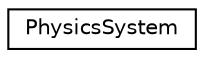 digraph "Graphical Class Hierarchy"
{
  edge [fontname="Helvetica",fontsize="10",labelfontname="Helvetica",labelfontsize="10"];
  node [fontname="Helvetica",fontsize="10",shape=record];
  rankdir="LR";
  Node0 [label="PhysicsSystem",height=0.2,width=0.4,color="black", fillcolor="white", style="filled",URL="$classPhysicsSystem.html"];
}
